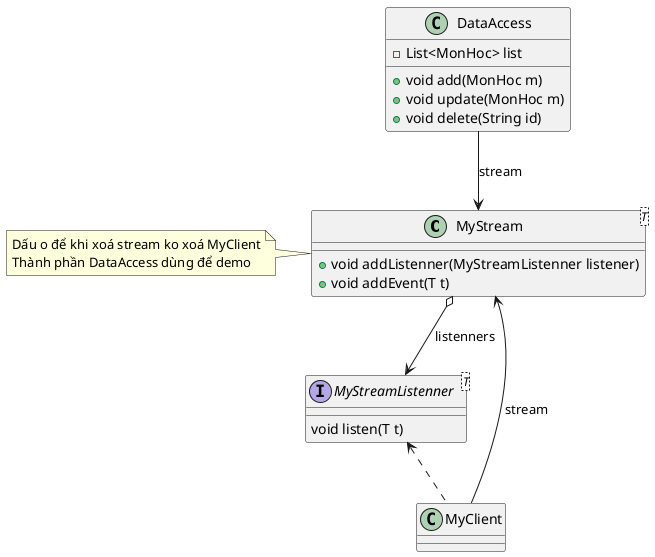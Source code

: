 @startuml
'https://plantuml.com/class-diagram

class MyStream<T>{
    + void addListenner(MyStreamListenner listener)
    + void addEvent(T t)
}
class MyClient
interface MyStreamListenner<T>{
    void listen(T t)
}
class DataAccess{
    - List<MonHoc> list
    + void add(MonHoc m)
    + void update(MonHoc m)
    + void delete(String id)
}
MyStreamListenner <..MyClient
MyStream o--> MyStreamListenner : listenners
MyClient --> MyStream : stream
DataAccess --> MyStream : stream
note left of MyStream
    Dấu o để khi xoá stream ko xoá MyClient
    Thành phần DataAccess dùng để demo
end note
@enduml